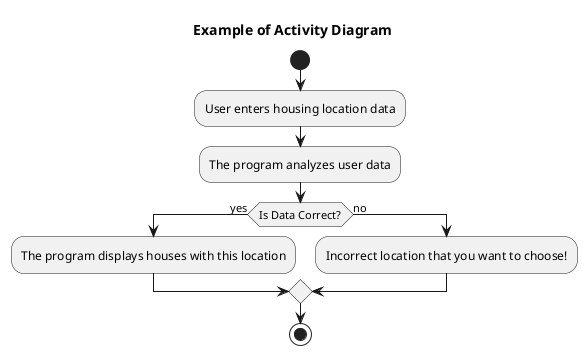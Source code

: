 @startuml

title Example of Activity Diagram

start
:User enters housing location data;
:The program analyzes user data;

if (Is Data Correct?) then (yes)
  :The program displays houses with this location;
else (no)
  :Incorrect location that you want to choose!;
endif

stop

@enduml